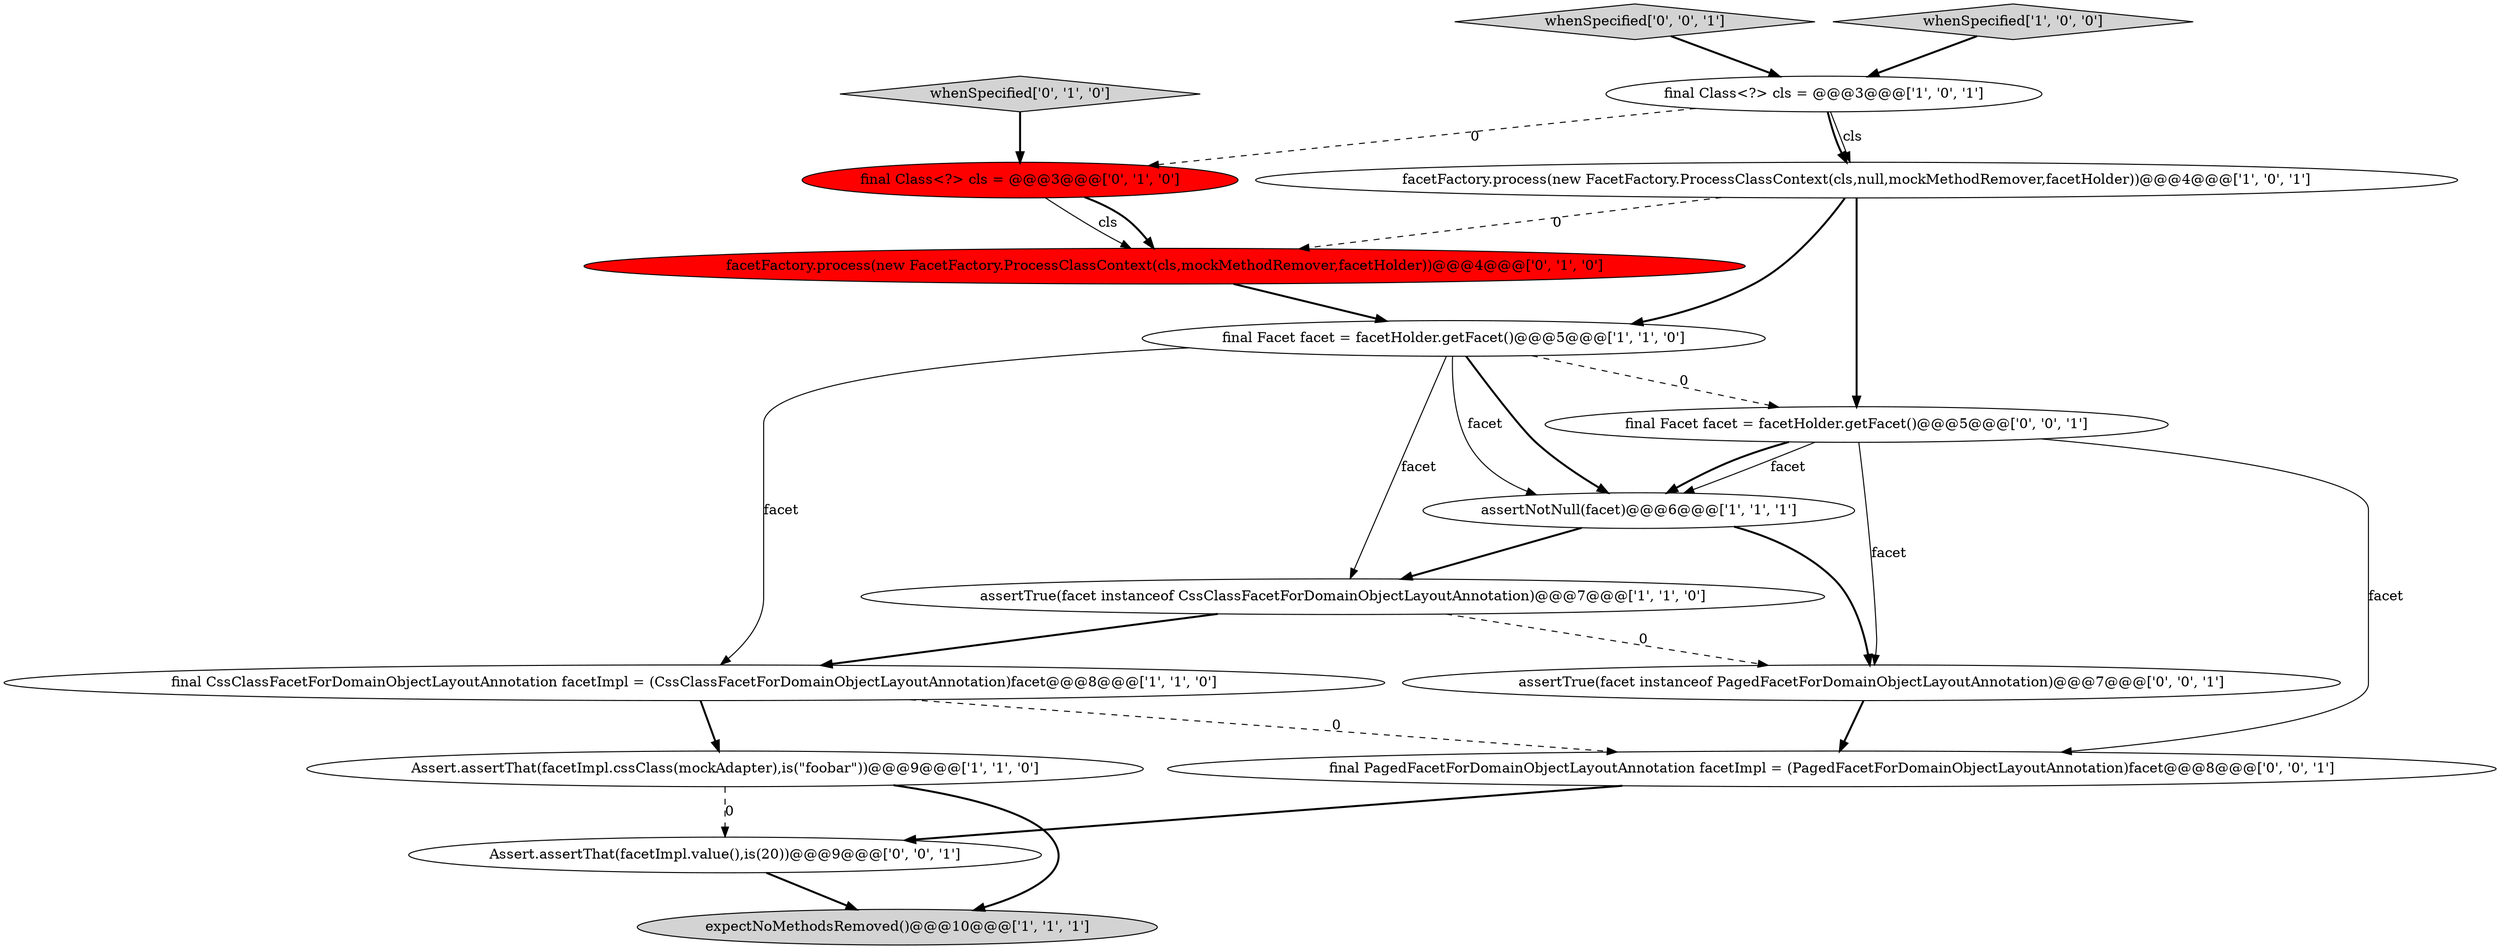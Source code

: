 digraph {
1 [style = filled, label = "final Class<?> cls = @@@3@@@['1', '0', '1']", fillcolor = white, shape = ellipse image = "AAA0AAABBB1BBB"];
9 [style = filled, label = "final Class<?> cls = @@@3@@@['0', '1', '0']", fillcolor = red, shape = ellipse image = "AAA1AAABBB2BBB"];
3 [style = filled, label = "final Facet facet = facetHolder.getFacet()@@@5@@@['1', '1', '0']", fillcolor = white, shape = ellipse image = "AAA0AAABBB1BBB"];
16 [style = filled, label = "whenSpecified['0', '0', '1']", fillcolor = lightgray, shape = diamond image = "AAA0AAABBB3BBB"];
4 [style = filled, label = "assertTrue(facet instanceof CssClassFacetForDomainObjectLayoutAnnotation)@@@7@@@['1', '1', '0']", fillcolor = white, shape = ellipse image = "AAA0AAABBB1BBB"];
14 [style = filled, label = "final PagedFacetForDomainObjectLayoutAnnotation facetImpl = (PagedFacetForDomainObjectLayoutAnnotation)facet@@@8@@@['0', '0', '1']", fillcolor = white, shape = ellipse image = "AAA0AAABBB3BBB"];
15 [style = filled, label = "assertTrue(facet instanceof PagedFacetForDomainObjectLayoutAnnotation)@@@7@@@['0', '0', '1']", fillcolor = white, shape = ellipse image = "AAA0AAABBB3BBB"];
12 [style = filled, label = "final Facet facet = facetHolder.getFacet()@@@5@@@['0', '0', '1']", fillcolor = white, shape = ellipse image = "AAA0AAABBB3BBB"];
2 [style = filled, label = "expectNoMethodsRemoved()@@@10@@@['1', '1', '1']", fillcolor = lightgray, shape = ellipse image = "AAA0AAABBB1BBB"];
10 [style = filled, label = "whenSpecified['0', '1', '0']", fillcolor = lightgray, shape = diamond image = "AAA0AAABBB2BBB"];
7 [style = filled, label = "final CssClassFacetForDomainObjectLayoutAnnotation facetImpl = (CssClassFacetForDomainObjectLayoutAnnotation)facet@@@8@@@['1', '1', '0']", fillcolor = white, shape = ellipse image = "AAA0AAABBB1BBB"];
6 [style = filled, label = "whenSpecified['1', '0', '0']", fillcolor = lightgray, shape = diamond image = "AAA0AAABBB1BBB"];
11 [style = filled, label = "facetFactory.process(new FacetFactory.ProcessClassContext(cls,mockMethodRemover,facetHolder))@@@4@@@['0', '1', '0']", fillcolor = red, shape = ellipse image = "AAA1AAABBB2BBB"];
13 [style = filled, label = "Assert.assertThat(facetImpl.value(),is(20))@@@9@@@['0', '0', '1']", fillcolor = white, shape = ellipse image = "AAA0AAABBB3BBB"];
0 [style = filled, label = "assertNotNull(facet)@@@6@@@['1', '1', '1']", fillcolor = white, shape = ellipse image = "AAA0AAABBB1BBB"];
5 [style = filled, label = "facetFactory.process(new FacetFactory.ProcessClassContext(cls,null,mockMethodRemover,facetHolder))@@@4@@@['1', '0', '1']", fillcolor = white, shape = ellipse image = "AAA0AAABBB1BBB"];
8 [style = filled, label = "Assert.assertThat(facetImpl.cssClass(mockAdapter),is(\"foobar\"))@@@9@@@['1', '1', '0']", fillcolor = white, shape = ellipse image = "AAA0AAABBB1BBB"];
1->5 [style = bold, label=""];
5->3 [style = bold, label=""];
3->0 [style = solid, label="facet"];
9->11 [style = bold, label=""];
15->14 [style = bold, label=""];
7->14 [style = dashed, label="0"];
1->9 [style = dashed, label="0"];
7->8 [style = bold, label=""];
12->0 [style = bold, label=""];
0->15 [style = bold, label=""];
4->7 [style = bold, label=""];
3->0 [style = bold, label=""];
8->13 [style = dashed, label="0"];
12->15 [style = solid, label="facet"];
12->0 [style = solid, label="facet"];
6->1 [style = bold, label=""];
3->12 [style = dashed, label="0"];
8->2 [style = bold, label=""];
5->12 [style = bold, label=""];
11->3 [style = bold, label=""];
0->4 [style = bold, label=""];
16->1 [style = bold, label=""];
5->11 [style = dashed, label="0"];
4->15 [style = dashed, label="0"];
10->9 [style = bold, label=""];
14->13 [style = bold, label=""];
9->11 [style = solid, label="cls"];
3->4 [style = solid, label="facet"];
1->5 [style = solid, label="cls"];
12->14 [style = solid, label="facet"];
3->7 [style = solid, label="facet"];
13->2 [style = bold, label=""];
}
